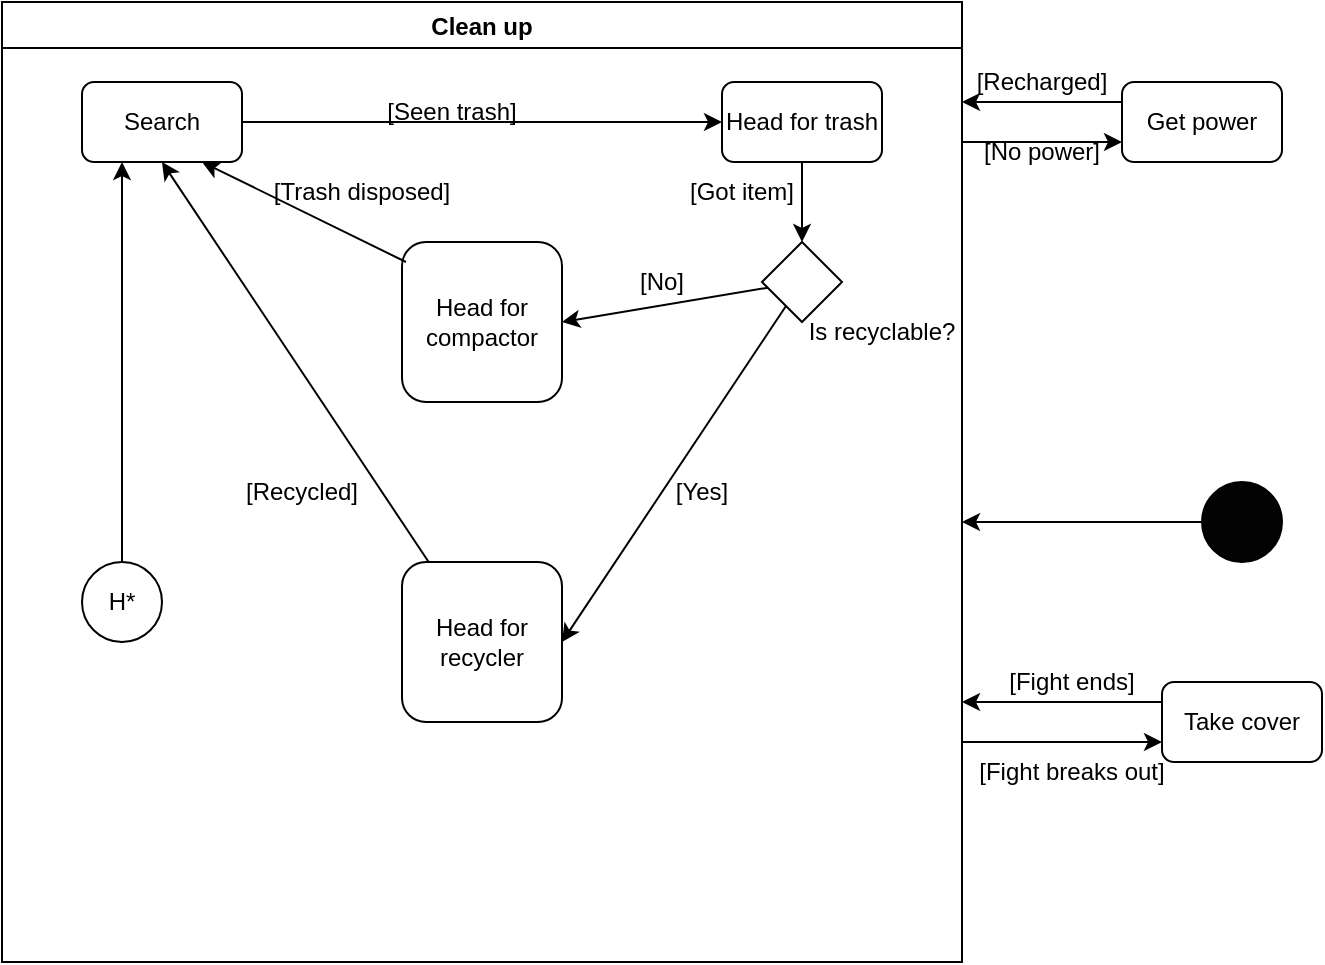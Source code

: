 <mxfile version="13.9.9" type="device"><diagram id="GRWwTx6T-YdUgl0jJ2fW" name="Page-1"><mxGraphModel dx="1086" dy="966" grid="1" gridSize="10" guides="1" tooltips="1" connect="1" arrows="1" fold="1" page="1" pageScale="1" pageWidth="850" pageHeight="1100" math="0" shadow="0"><root><mxCell id="0"/><mxCell id="1" parent="0"/><mxCell id="MM9NLWPShEC6Ikfii3ts-20" style="edgeStyle=none;rounded=0;orthogonalLoop=1;jettySize=auto;html=1;entryX=0;entryY=0.5;entryDx=0;entryDy=0;" edge="1" parent="1" source="MM9NLWPShEC6Ikfii3ts-2" target="MM9NLWPShEC6Ikfii3ts-3"><mxGeometry relative="1" as="geometry"><mxPoint x="460" y="420" as="targetPoint"/></mxGeometry></mxCell><mxCell id="MM9NLWPShEC6Ikfii3ts-2" value="Search" style="rounded=1;whiteSpace=wrap;html=1;" vertex="1" parent="1"><mxGeometry x="200" y="400" width="80" height="40" as="geometry"/></mxCell><mxCell id="MM9NLWPShEC6Ikfii3ts-8" value="Clean up" style="swimlane;" vertex="1" parent="1"><mxGeometry x="160" y="360" width="480" height="480" as="geometry"/></mxCell><mxCell id="MM9NLWPShEC6Ikfii3ts-5" value="H*" style="ellipse;whiteSpace=wrap;html=1;aspect=fixed;" vertex="1" parent="MM9NLWPShEC6Ikfii3ts-8"><mxGeometry x="40" y="280" width="40" height="40" as="geometry"/></mxCell><mxCell id="MM9NLWPShEC6Ikfii3ts-4" value="Head for compactor" style="rounded=1;whiteSpace=wrap;html=1;" vertex="1" parent="MM9NLWPShEC6Ikfii3ts-8"><mxGeometry x="200" y="120" width="80" height="80" as="geometry"/></mxCell><mxCell id="MM9NLWPShEC6Ikfii3ts-18" style="edgeStyle=none;rounded=0;orthogonalLoop=1;jettySize=auto;html=1;entryX=0.5;entryY=0;entryDx=0;entryDy=0;" edge="1" parent="MM9NLWPShEC6Ikfii3ts-8" source="MM9NLWPShEC6Ikfii3ts-3" target="MM9NLWPShEC6Ikfii3ts-19"><mxGeometry relative="1" as="geometry"/></mxCell><mxCell id="MM9NLWPShEC6Ikfii3ts-3" value="Head for trash" style="rounded=1;whiteSpace=wrap;html=1;" vertex="1" parent="MM9NLWPShEC6Ikfii3ts-8"><mxGeometry x="360" y="40" width="80" height="40" as="geometry"/></mxCell><mxCell id="MM9NLWPShEC6Ikfii3ts-24" style="edgeStyle=none;rounded=0;orthogonalLoop=1;jettySize=auto;html=1;entryX=1;entryY=0.5;entryDx=0;entryDy=0;" edge="1" parent="MM9NLWPShEC6Ikfii3ts-8" source="MM9NLWPShEC6Ikfii3ts-19" target="MM9NLWPShEC6Ikfii3ts-4"><mxGeometry relative="1" as="geometry"><mxPoint x="340" y="160" as="targetPoint"/></mxGeometry></mxCell><mxCell id="MM9NLWPShEC6Ikfii3ts-35" style="edgeStyle=none;rounded=0;orthogonalLoop=1;jettySize=auto;html=1;entryX=1;entryY=0.5;entryDx=0;entryDy=0;" edge="1" parent="MM9NLWPShEC6Ikfii3ts-8" source="MM9NLWPShEC6Ikfii3ts-19" target="MM9NLWPShEC6Ikfii3ts-34"><mxGeometry relative="1" as="geometry"/></mxCell><mxCell id="MM9NLWPShEC6Ikfii3ts-19" value="" style="rhombus;whiteSpace=wrap;html=1;fillColor=#FFFFFF;" vertex="1" parent="MM9NLWPShEC6Ikfii3ts-8"><mxGeometry x="380" y="120" width="40" height="40" as="geometry"/></mxCell><mxCell id="MM9NLWPShEC6Ikfii3ts-21" value="[Seen trash]" style="text;html=1;strokeColor=none;fillColor=none;align=center;verticalAlign=middle;whiteSpace=wrap;rounded=0;" vertex="1" parent="MM9NLWPShEC6Ikfii3ts-8"><mxGeometry x="185" y="50" width="80" height="10" as="geometry"/></mxCell><mxCell id="MM9NLWPShEC6Ikfii3ts-22" value="Is recyclable?" style="text;html=1;strokeColor=none;fillColor=none;align=center;verticalAlign=middle;whiteSpace=wrap;rounded=0;" vertex="1" parent="MM9NLWPShEC6Ikfii3ts-8"><mxGeometry x="400" y="160" width="80" height="10" as="geometry"/></mxCell><mxCell id="MM9NLWPShEC6Ikfii3ts-25" value="[No]" style="text;html=1;strokeColor=none;fillColor=none;align=center;verticalAlign=middle;whiteSpace=wrap;rounded=0;" vertex="1" parent="MM9NLWPShEC6Ikfii3ts-8"><mxGeometry x="290" y="135" width="80" height="10" as="geometry"/></mxCell><mxCell id="MM9NLWPShEC6Ikfii3ts-26" style="edgeStyle=none;rounded=0;orthogonalLoop=1;jettySize=auto;html=1;exitX=0.5;exitY=0;exitDx=0;exitDy=0;" edge="1" parent="MM9NLWPShEC6Ikfii3ts-8" source="MM9NLWPShEC6Ikfii3ts-25" target="MM9NLWPShEC6Ikfii3ts-25"><mxGeometry relative="1" as="geometry"/></mxCell><mxCell id="MM9NLWPShEC6Ikfii3ts-32" value="[Trash disposed]" style="text;html=1;strokeColor=none;fillColor=none;align=center;verticalAlign=middle;whiteSpace=wrap;rounded=0;" vertex="1" parent="MM9NLWPShEC6Ikfii3ts-8"><mxGeometry x="130" y="90" width="100" height="10" as="geometry"/></mxCell><mxCell id="MM9NLWPShEC6Ikfii3ts-34" value="Head for recycler" style="rounded=1;whiteSpace=wrap;html=1;" vertex="1" parent="MM9NLWPShEC6Ikfii3ts-8"><mxGeometry x="200" y="280" width="80" height="80" as="geometry"/></mxCell><mxCell id="MM9NLWPShEC6Ikfii3ts-36" value="[Yes]" style="text;html=1;strokeColor=none;fillColor=none;align=center;verticalAlign=middle;whiteSpace=wrap;rounded=0;" vertex="1" parent="MM9NLWPShEC6Ikfii3ts-8"><mxGeometry x="310" y="240" width="80" height="10" as="geometry"/></mxCell><mxCell id="MM9NLWPShEC6Ikfii3ts-39" value="[Recycled]" style="text;html=1;strokeColor=none;fillColor=none;align=center;verticalAlign=middle;whiteSpace=wrap;rounded=0;" vertex="1" parent="MM9NLWPShEC6Ikfii3ts-8"><mxGeometry x="100" y="240" width="100" height="10" as="geometry"/></mxCell><mxCell id="MM9NLWPShEC6Ikfii3ts-40" value="[Got item]" style="text;html=1;strokeColor=none;fillColor=none;align=center;verticalAlign=middle;whiteSpace=wrap;rounded=0;" vertex="1" parent="MM9NLWPShEC6Ikfii3ts-8"><mxGeometry x="340" y="90" width="60" height="10" as="geometry"/></mxCell><mxCell id="MM9NLWPShEC6Ikfii3ts-9" value="Get power" style="rounded=1;whiteSpace=wrap;html=1;" vertex="1" parent="1"><mxGeometry x="720" y="400" width="80" height="40" as="geometry"/></mxCell><mxCell id="MM9NLWPShEC6Ikfii3ts-10" value="" style="endArrow=classic;html=1;entryX=0;entryY=0.25;entryDx=0;entryDy=0;exitX=0;exitY=0.25;exitDx=0;exitDy=0;" edge="1" parent="1" source="MM9NLWPShEC6Ikfii3ts-9"><mxGeometry width="50" height="50" relative="1" as="geometry"><mxPoint x="350" y="470" as="sourcePoint"/><mxPoint x="640" y="410" as="targetPoint"/></mxGeometry></mxCell><mxCell id="MM9NLWPShEC6Ikfii3ts-11" value="[Recharged]" style="text;html=1;strokeColor=none;fillColor=none;align=center;verticalAlign=middle;whiteSpace=wrap;rounded=0;" vertex="1" parent="1"><mxGeometry x="660" y="390" width="40" height="20" as="geometry"/></mxCell><mxCell id="MM9NLWPShEC6Ikfii3ts-12" value="" style="endArrow=classic;html=1;exitX=0;exitY=0.75;exitDx=0;exitDy=0;entryX=0;entryY=0.75;entryDx=0;entryDy=0;" edge="1" parent="1" target="MM9NLWPShEC6Ikfii3ts-9"><mxGeometry width="50" height="50" relative="1" as="geometry"><mxPoint x="640" y="430" as="sourcePoint"/><mxPoint x="670" y="490" as="targetPoint"/></mxGeometry></mxCell><mxCell id="MM9NLWPShEC6Ikfii3ts-13" value="[No power]" style="text;html=1;strokeColor=none;fillColor=none;align=center;verticalAlign=middle;whiteSpace=wrap;rounded=0;" vertex="1" parent="1"><mxGeometry x="640" y="430" width="80" height="10" as="geometry"/></mxCell><mxCell id="MM9NLWPShEC6Ikfii3ts-16" style="edgeStyle=orthogonalEdgeStyle;rounded=0;orthogonalLoop=1;jettySize=auto;html=1;" edge="1" parent="1" source="MM9NLWPShEC6Ikfii3ts-15"><mxGeometry relative="1" as="geometry"><mxPoint x="640" y="620" as="targetPoint"/></mxGeometry></mxCell><mxCell id="MM9NLWPShEC6Ikfii3ts-15" value="" style="ellipse;whiteSpace=wrap;html=1;aspect=fixed;fillColor=#030303;" vertex="1" parent="1"><mxGeometry x="760" y="600" width="40" height="40" as="geometry"/></mxCell><mxCell id="MM9NLWPShEC6Ikfii3ts-17" style="rounded=0;orthogonalLoop=1;jettySize=auto;html=1;entryX=0.75;entryY=1;entryDx=0;entryDy=0;exitX=0.025;exitY=0.125;exitDx=0;exitDy=0;exitPerimeter=0;" edge="1" parent="1" source="MM9NLWPShEC6Ikfii3ts-4" target="MM9NLWPShEC6Ikfii3ts-2"><mxGeometry relative="1" as="geometry"><mxPoint x="300" y="599.5" as="targetPoint"/><mxPoint x="380" y="599.5" as="sourcePoint"/></mxGeometry></mxCell><mxCell id="MM9NLWPShEC6Ikfii3ts-33" style="edgeStyle=none;rounded=0;orthogonalLoop=1;jettySize=auto;html=1;entryX=0.25;entryY=1;entryDx=0;entryDy=0;" edge="1" parent="1" source="MM9NLWPShEC6Ikfii3ts-5" target="MM9NLWPShEC6Ikfii3ts-2"><mxGeometry relative="1" as="geometry"/></mxCell><mxCell id="MM9NLWPShEC6Ikfii3ts-38" style="edgeStyle=none;rounded=0;orthogonalLoop=1;jettySize=auto;html=1;" edge="1" parent="1" source="MM9NLWPShEC6Ikfii3ts-34"><mxGeometry relative="1" as="geometry"><mxPoint x="240" y="440" as="targetPoint"/></mxGeometry></mxCell><mxCell id="MM9NLWPShEC6Ikfii3ts-41" value="Take cover" style="rounded=1;whiteSpace=wrap;html=1;" vertex="1" parent="1"><mxGeometry x="740" y="700" width="80" height="40" as="geometry"/></mxCell><mxCell id="MM9NLWPShEC6Ikfii3ts-42" value="" style="endArrow=classic;html=1;entryX=0;entryY=0.25;entryDx=0;entryDy=0;exitX=0;exitY=0.25;exitDx=0;exitDy=0;" edge="1" parent="1" source="MM9NLWPShEC6Ikfii3ts-41"><mxGeometry width="50" height="50" relative="1" as="geometry"><mxPoint x="350" y="770" as="sourcePoint"/><mxPoint x="640" y="710" as="targetPoint"/></mxGeometry></mxCell><mxCell id="MM9NLWPShEC6Ikfii3ts-43" value="[Fight ends]" style="text;html=1;strokeColor=none;fillColor=none;align=center;verticalAlign=middle;whiteSpace=wrap;rounded=0;" vertex="1" parent="1"><mxGeometry x="658" y="690" width="74" height="20" as="geometry"/></mxCell><mxCell id="MM9NLWPShEC6Ikfii3ts-44" value="" style="endArrow=classic;html=1;exitX=0;exitY=0.75;exitDx=0;exitDy=0;entryX=0;entryY=0.75;entryDx=0;entryDy=0;" edge="1" parent="1" target="MM9NLWPShEC6Ikfii3ts-41"><mxGeometry width="50" height="50" relative="1" as="geometry"><mxPoint x="640" y="730" as="sourcePoint"/><mxPoint x="670" y="790" as="targetPoint"/></mxGeometry></mxCell><mxCell id="MM9NLWPShEC6Ikfii3ts-45" value="[Fight breaks out]" style="text;html=1;strokeColor=none;fillColor=none;align=center;verticalAlign=middle;whiteSpace=wrap;rounded=0;" vertex="1" parent="1"><mxGeometry x="640" y="740" width="110" height="10" as="geometry"/></mxCell></root></mxGraphModel></diagram></mxfile>
